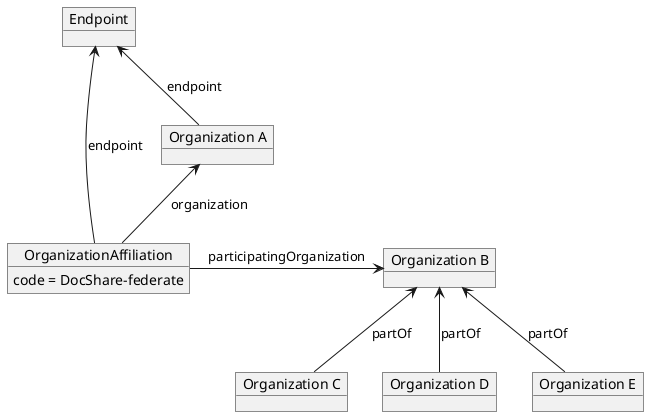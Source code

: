 @startuml dir-endpoint-to-hybrid-org-structure
hide footbox

object "Organization A" as OrganizationA
object "Organization B" as OrganizationB
object "Endpoint" as EndpointA
object "Organization C" as OrganizationC
object "Organization D" as OrganizationD
object "Organization E" as OrganizationE
object "OrganizationAffiliation" as OrgAff
OrgAff : code = DocShare-federate
OrgAff -> OrganizationB : participatingOrganization
OrganizationA <-- OrgAff : organization

EndpointA <-- OrganizationA : endpoint
EndpointA <- OrgAff : endpoint

OrganizationB <-- OrganizationC : partOf
OrganizationB <-- OrganizationD : partOf
OrganizationB <-- OrganizationE : partOf

@enduml
